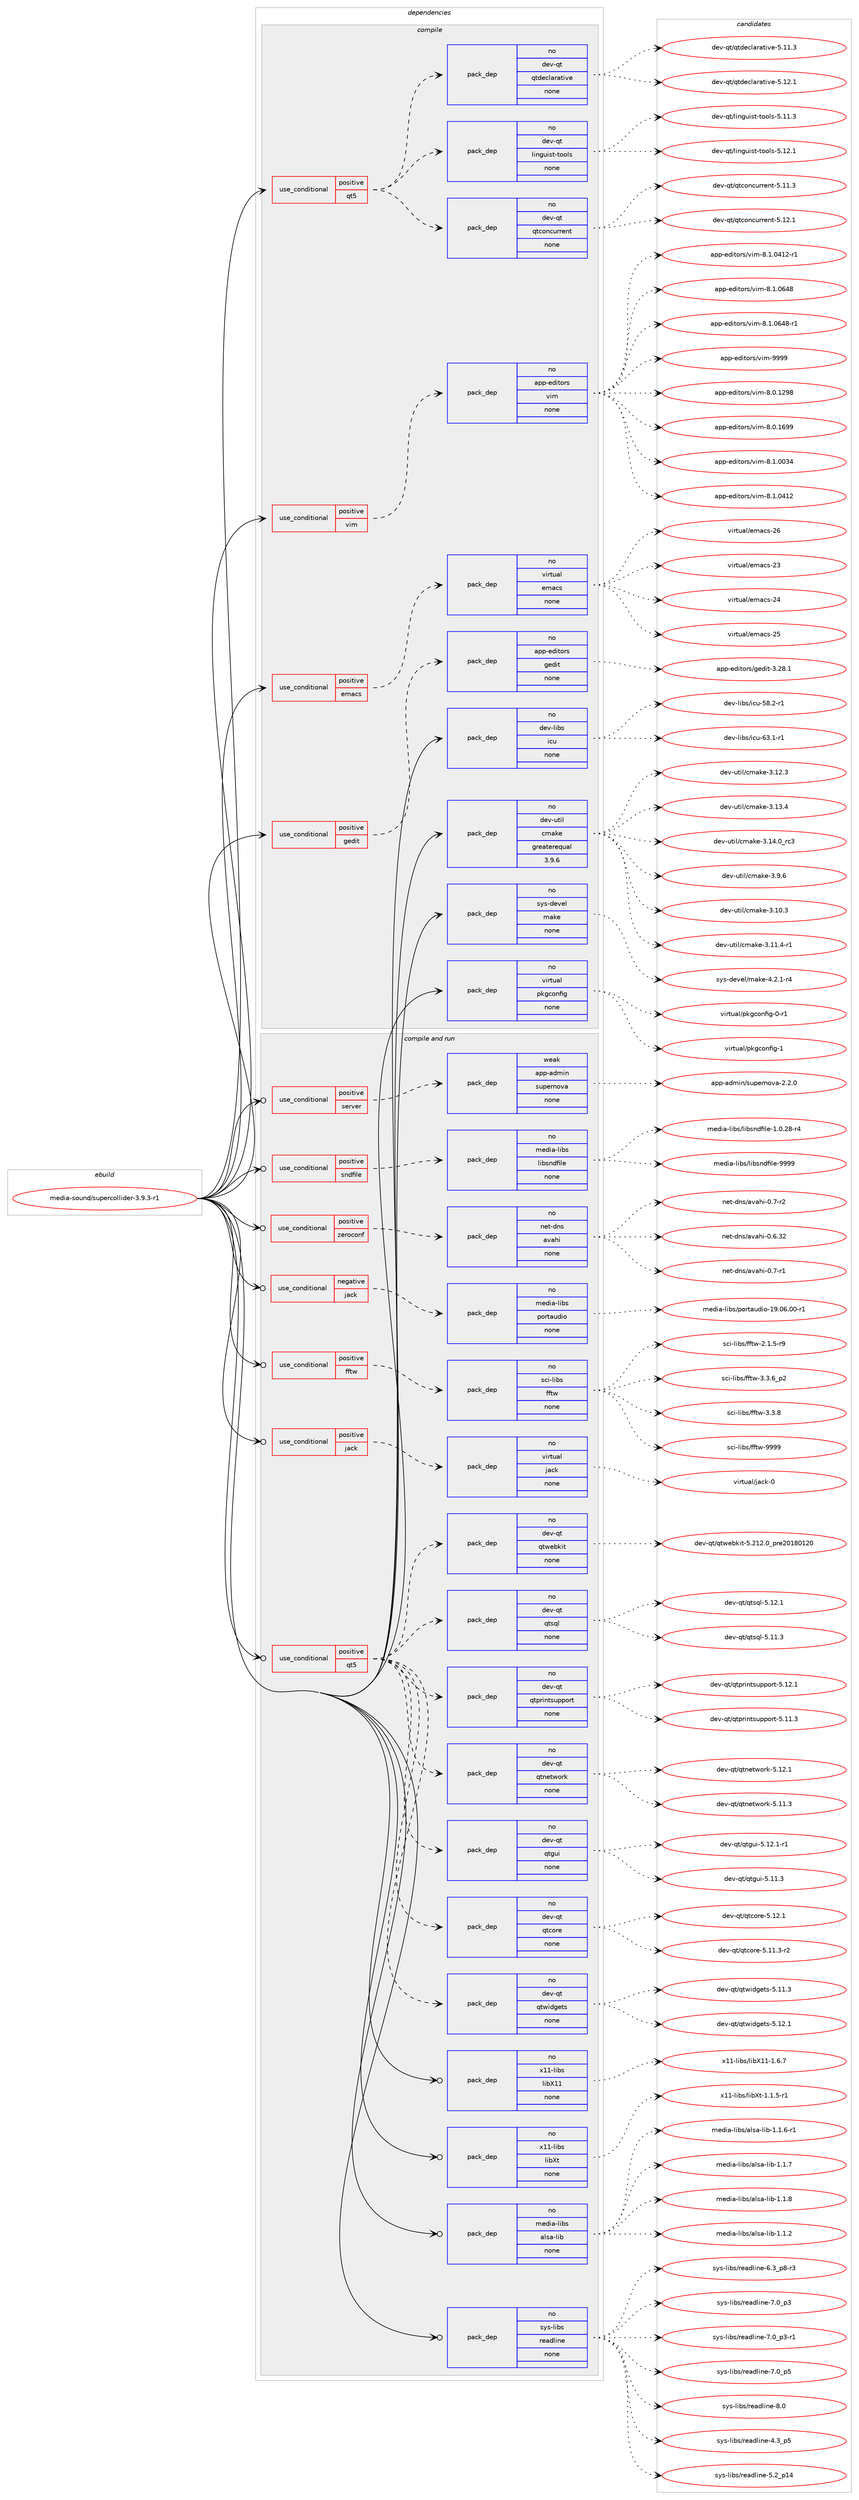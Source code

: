 digraph prolog {

# *************
# Graph options
# *************

newrank=true;
concentrate=true;
compound=true;
graph [rankdir=LR,fontname=Helvetica,fontsize=10,ranksep=1.5];#, ranksep=2.5, nodesep=0.2];
edge  [arrowhead=vee];
node  [fontname=Helvetica,fontsize=10];

# **********
# The ebuild
# **********

subgraph cluster_leftcol {
color=gray;
rank=same;
label=<<i>ebuild</i>>;
id [label="media-sound/supercollider-3.9.3-r1", color=red, width=4, href="../media-sound/supercollider-3.9.3-r1.svg"];
}

# ****************
# The dependencies
# ****************

subgraph cluster_midcol {
color=gray;
label=<<i>dependencies</i>>;
subgraph cluster_compile {
fillcolor="#eeeeee";
style=filled;
label=<<i>compile</i>>;
subgraph cond438306 {
dependency1631002 [label=<<TABLE BORDER="0" CELLBORDER="1" CELLSPACING="0" CELLPADDING="4"><TR><TD ROWSPAN="3" CELLPADDING="10">use_conditional</TD></TR><TR><TD>positive</TD></TR><TR><TD>emacs</TD></TR></TABLE>>, shape=none, color=red];
subgraph pack1166356 {
dependency1631003 [label=<<TABLE BORDER="0" CELLBORDER="1" CELLSPACING="0" CELLPADDING="4" WIDTH="220"><TR><TD ROWSPAN="6" CELLPADDING="30">pack_dep</TD></TR><TR><TD WIDTH="110">no</TD></TR><TR><TD>virtual</TD></TR><TR><TD>emacs</TD></TR><TR><TD>none</TD></TR><TR><TD></TD></TR></TABLE>>, shape=none, color=blue];
}
dependency1631002:e -> dependency1631003:w [weight=20,style="dashed",arrowhead="vee"];
}
id:e -> dependency1631002:w [weight=20,style="solid",arrowhead="vee"];
subgraph cond438307 {
dependency1631004 [label=<<TABLE BORDER="0" CELLBORDER="1" CELLSPACING="0" CELLPADDING="4"><TR><TD ROWSPAN="3" CELLPADDING="10">use_conditional</TD></TR><TR><TD>positive</TD></TR><TR><TD>gedit</TD></TR></TABLE>>, shape=none, color=red];
subgraph pack1166357 {
dependency1631005 [label=<<TABLE BORDER="0" CELLBORDER="1" CELLSPACING="0" CELLPADDING="4" WIDTH="220"><TR><TD ROWSPAN="6" CELLPADDING="30">pack_dep</TD></TR><TR><TD WIDTH="110">no</TD></TR><TR><TD>app-editors</TD></TR><TR><TD>gedit</TD></TR><TR><TD>none</TD></TR><TR><TD></TD></TR></TABLE>>, shape=none, color=blue];
}
dependency1631004:e -> dependency1631005:w [weight=20,style="dashed",arrowhead="vee"];
}
id:e -> dependency1631004:w [weight=20,style="solid",arrowhead="vee"];
subgraph cond438308 {
dependency1631006 [label=<<TABLE BORDER="0" CELLBORDER="1" CELLSPACING="0" CELLPADDING="4"><TR><TD ROWSPAN="3" CELLPADDING="10">use_conditional</TD></TR><TR><TD>positive</TD></TR><TR><TD>qt5</TD></TR></TABLE>>, shape=none, color=red];
subgraph pack1166358 {
dependency1631007 [label=<<TABLE BORDER="0" CELLBORDER="1" CELLSPACING="0" CELLPADDING="4" WIDTH="220"><TR><TD ROWSPAN="6" CELLPADDING="30">pack_dep</TD></TR><TR><TD WIDTH="110">no</TD></TR><TR><TD>dev-qt</TD></TR><TR><TD>linguist-tools</TD></TR><TR><TD>none</TD></TR><TR><TD></TD></TR></TABLE>>, shape=none, color=blue];
}
dependency1631006:e -> dependency1631007:w [weight=20,style="dashed",arrowhead="vee"];
subgraph pack1166359 {
dependency1631008 [label=<<TABLE BORDER="0" CELLBORDER="1" CELLSPACING="0" CELLPADDING="4" WIDTH="220"><TR><TD ROWSPAN="6" CELLPADDING="30">pack_dep</TD></TR><TR><TD WIDTH="110">no</TD></TR><TR><TD>dev-qt</TD></TR><TR><TD>qtdeclarative</TD></TR><TR><TD>none</TD></TR><TR><TD></TD></TR></TABLE>>, shape=none, color=blue];
}
dependency1631006:e -> dependency1631008:w [weight=20,style="dashed",arrowhead="vee"];
subgraph pack1166360 {
dependency1631009 [label=<<TABLE BORDER="0" CELLBORDER="1" CELLSPACING="0" CELLPADDING="4" WIDTH="220"><TR><TD ROWSPAN="6" CELLPADDING="30">pack_dep</TD></TR><TR><TD WIDTH="110">no</TD></TR><TR><TD>dev-qt</TD></TR><TR><TD>qtconcurrent</TD></TR><TR><TD>none</TD></TR><TR><TD></TD></TR></TABLE>>, shape=none, color=blue];
}
dependency1631006:e -> dependency1631009:w [weight=20,style="dashed",arrowhead="vee"];
}
id:e -> dependency1631006:w [weight=20,style="solid",arrowhead="vee"];
subgraph cond438309 {
dependency1631010 [label=<<TABLE BORDER="0" CELLBORDER="1" CELLSPACING="0" CELLPADDING="4"><TR><TD ROWSPAN="3" CELLPADDING="10">use_conditional</TD></TR><TR><TD>positive</TD></TR><TR><TD>vim</TD></TR></TABLE>>, shape=none, color=red];
subgraph pack1166361 {
dependency1631011 [label=<<TABLE BORDER="0" CELLBORDER="1" CELLSPACING="0" CELLPADDING="4" WIDTH="220"><TR><TD ROWSPAN="6" CELLPADDING="30">pack_dep</TD></TR><TR><TD WIDTH="110">no</TD></TR><TR><TD>app-editors</TD></TR><TR><TD>vim</TD></TR><TR><TD>none</TD></TR><TR><TD></TD></TR></TABLE>>, shape=none, color=blue];
}
dependency1631010:e -> dependency1631011:w [weight=20,style="dashed",arrowhead="vee"];
}
id:e -> dependency1631010:w [weight=20,style="solid",arrowhead="vee"];
subgraph pack1166362 {
dependency1631012 [label=<<TABLE BORDER="0" CELLBORDER="1" CELLSPACING="0" CELLPADDING="4" WIDTH="220"><TR><TD ROWSPAN="6" CELLPADDING="30">pack_dep</TD></TR><TR><TD WIDTH="110">no</TD></TR><TR><TD>dev-libs</TD></TR><TR><TD>icu</TD></TR><TR><TD>none</TD></TR><TR><TD></TD></TR></TABLE>>, shape=none, color=blue];
}
id:e -> dependency1631012:w [weight=20,style="solid",arrowhead="vee"];
subgraph pack1166363 {
dependency1631013 [label=<<TABLE BORDER="0" CELLBORDER="1" CELLSPACING="0" CELLPADDING="4" WIDTH="220"><TR><TD ROWSPAN="6" CELLPADDING="30">pack_dep</TD></TR><TR><TD WIDTH="110">no</TD></TR><TR><TD>dev-util</TD></TR><TR><TD>cmake</TD></TR><TR><TD>greaterequal</TD></TR><TR><TD>3.9.6</TD></TR></TABLE>>, shape=none, color=blue];
}
id:e -> dependency1631013:w [weight=20,style="solid",arrowhead="vee"];
subgraph pack1166364 {
dependency1631014 [label=<<TABLE BORDER="0" CELLBORDER="1" CELLSPACING="0" CELLPADDING="4" WIDTH="220"><TR><TD ROWSPAN="6" CELLPADDING="30">pack_dep</TD></TR><TR><TD WIDTH="110">no</TD></TR><TR><TD>sys-devel</TD></TR><TR><TD>make</TD></TR><TR><TD>none</TD></TR><TR><TD></TD></TR></TABLE>>, shape=none, color=blue];
}
id:e -> dependency1631014:w [weight=20,style="solid",arrowhead="vee"];
subgraph pack1166365 {
dependency1631015 [label=<<TABLE BORDER="0" CELLBORDER="1" CELLSPACING="0" CELLPADDING="4" WIDTH="220"><TR><TD ROWSPAN="6" CELLPADDING="30">pack_dep</TD></TR><TR><TD WIDTH="110">no</TD></TR><TR><TD>virtual</TD></TR><TR><TD>pkgconfig</TD></TR><TR><TD>none</TD></TR><TR><TD></TD></TR></TABLE>>, shape=none, color=blue];
}
id:e -> dependency1631015:w [weight=20,style="solid",arrowhead="vee"];
}
subgraph cluster_compileandrun {
fillcolor="#eeeeee";
style=filled;
label=<<i>compile and run</i>>;
subgraph cond438310 {
dependency1631016 [label=<<TABLE BORDER="0" CELLBORDER="1" CELLSPACING="0" CELLPADDING="4"><TR><TD ROWSPAN="3" CELLPADDING="10">use_conditional</TD></TR><TR><TD>negative</TD></TR><TR><TD>jack</TD></TR></TABLE>>, shape=none, color=red];
subgraph pack1166366 {
dependency1631017 [label=<<TABLE BORDER="0" CELLBORDER="1" CELLSPACING="0" CELLPADDING="4" WIDTH="220"><TR><TD ROWSPAN="6" CELLPADDING="30">pack_dep</TD></TR><TR><TD WIDTH="110">no</TD></TR><TR><TD>media-libs</TD></TR><TR><TD>portaudio</TD></TR><TR><TD>none</TD></TR><TR><TD></TD></TR></TABLE>>, shape=none, color=blue];
}
dependency1631016:e -> dependency1631017:w [weight=20,style="dashed",arrowhead="vee"];
}
id:e -> dependency1631016:w [weight=20,style="solid",arrowhead="odotvee"];
subgraph cond438311 {
dependency1631018 [label=<<TABLE BORDER="0" CELLBORDER="1" CELLSPACING="0" CELLPADDING="4"><TR><TD ROWSPAN="3" CELLPADDING="10">use_conditional</TD></TR><TR><TD>positive</TD></TR><TR><TD>fftw</TD></TR></TABLE>>, shape=none, color=red];
subgraph pack1166367 {
dependency1631019 [label=<<TABLE BORDER="0" CELLBORDER="1" CELLSPACING="0" CELLPADDING="4" WIDTH="220"><TR><TD ROWSPAN="6" CELLPADDING="30">pack_dep</TD></TR><TR><TD WIDTH="110">no</TD></TR><TR><TD>sci-libs</TD></TR><TR><TD>fftw</TD></TR><TR><TD>none</TD></TR><TR><TD></TD></TR></TABLE>>, shape=none, color=blue];
}
dependency1631018:e -> dependency1631019:w [weight=20,style="dashed",arrowhead="vee"];
}
id:e -> dependency1631018:w [weight=20,style="solid",arrowhead="odotvee"];
subgraph cond438312 {
dependency1631020 [label=<<TABLE BORDER="0" CELLBORDER="1" CELLSPACING="0" CELLPADDING="4"><TR><TD ROWSPAN="3" CELLPADDING="10">use_conditional</TD></TR><TR><TD>positive</TD></TR><TR><TD>jack</TD></TR></TABLE>>, shape=none, color=red];
subgraph pack1166368 {
dependency1631021 [label=<<TABLE BORDER="0" CELLBORDER="1" CELLSPACING="0" CELLPADDING="4" WIDTH="220"><TR><TD ROWSPAN="6" CELLPADDING="30">pack_dep</TD></TR><TR><TD WIDTH="110">no</TD></TR><TR><TD>virtual</TD></TR><TR><TD>jack</TD></TR><TR><TD>none</TD></TR><TR><TD></TD></TR></TABLE>>, shape=none, color=blue];
}
dependency1631020:e -> dependency1631021:w [weight=20,style="dashed",arrowhead="vee"];
}
id:e -> dependency1631020:w [weight=20,style="solid",arrowhead="odotvee"];
subgraph cond438313 {
dependency1631022 [label=<<TABLE BORDER="0" CELLBORDER="1" CELLSPACING="0" CELLPADDING="4"><TR><TD ROWSPAN="3" CELLPADDING="10">use_conditional</TD></TR><TR><TD>positive</TD></TR><TR><TD>qt5</TD></TR></TABLE>>, shape=none, color=red];
subgraph pack1166369 {
dependency1631023 [label=<<TABLE BORDER="0" CELLBORDER="1" CELLSPACING="0" CELLPADDING="4" WIDTH="220"><TR><TD ROWSPAN="6" CELLPADDING="30">pack_dep</TD></TR><TR><TD WIDTH="110">no</TD></TR><TR><TD>dev-qt</TD></TR><TR><TD>qtcore</TD></TR><TR><TD>none</TD></TR><TR><TD></TD></TR></TABLE>>, shape=none, color=blue];
}
dependency1631022:e -> dependency1631023:w [weight=20,style="dashed",arrowhead="vee"];
subgraph pack1166370 {
dependency1631024 [label=<<TABLE BORDER="0" CELLBORDER="1" CELLSPACING="0" CELLPADDING="4" WIDTH="220"><TR><TD ROWSPAN="6" CELLPADDING="30">pack_dep</TD></TR><TR><TD WIDTH="110">no</TD></TR><TR><TD>dev-qt</TD></TR><TR><TD>qtgui</TD></TR><TR><TD>none</TD></TR><TR><TD></TD></TR></TABLE>>, shape=none, color=blue];
}
dependency1631022:e -> dependency1631024:w [weight=20,style="dashed",arrowhead="vee"];
subgraph pack1166371 {
dependency1631025 [label=<<TABLE BORDER="0" CELLBORDER="1" CELLSPACING="0" CELLPADDING="4" WIDTH="220"><TR><TD ROWSPAN="6" CELLPADDING="30">pack_dep</TD></TR><TR><TD WIDTH="110">no</TD></TR><TR><TD>dev-qt</TD></TR><TR><TD>qtnetwork</TD></TR><TR><TD>none</TD></TR><TR><TD></TD></TR></TABLE>>, shape=none, color=blue];
}
dependency1631022:e -> dependency1631025:w [weight=20,style="dashed",arrowhead="vee"];
subgraph pack1166372 {
dependency1631026 [label=<<TABLE BORDER="0" CELLBORDER="1" CELLSPACING="0" CELLPADDING="4" WIDTH="220"><TR><TD ROWSPAN="6" CELLPADDING="30">pack_dep</TD></TR><TR><TD WIDTH="110">no</TD></TR><TR><TD>dev-qt</TD></TR><TR><TD>qtprintsupport</TD></TR><TR><TD>none</TD></TR><TR><TD></TD></TR></TABLE>>, shape=none, color=blue];
}
dependency1631022:e -> dependency1631026:w [weight=20,style="dashed",arrowhead="vee"];
subgraph pack1166373 {
dependency1631027 [label=<<TABLE BORDER="0" CELLBORDER="1" CELLSPACING="0" CELLPADDING="4" WIDTH="220"><TR><TD ROWSPAN="6" CELLPADDING="30">pack_dep</TD></TR><TR><TD WIDTH="110">no</TD></TR><TR><TD>dev-qt</TD></TR><TR><TD>qtsql</TD></TR><TR><TD>none</TD></TR><TR><TD></TD></TR></TABLE>>, shape=none, color=blue];
}
dependency1631022:e -> dependency1631027:w [weight=20,style="dashed",arrowhead="vee"];
subgraph pack1166374 {
dependency1631028 [label=<<TABLE BORDER="0" CELLBORDER="1" CELLSPACING="0" CELLPADDING="4" WIDTH="220"><TR><TD ROWSPAN="6" CELLPADDING="30">pack_dep</TD></TR><TR><TD WIDTH="110">no</TD></TR><TR><TD>dev-qt</TD></TR><TR><TD>qtwebkit</TD></TR><TR><TD>none</TD></TR><TR><TD></TD></TR></TABLE>>, shape=none, color=blue];
}
dependency1631022:e -> dependency1631028:w [weight=20,style="dashed",arrowhead="vee"];
subgraph pack1166375 {
dependency1631029 [label=<<TABLE BORDER="0" CELLBORDER="1" CELLSPACING="0" CELLPADDING="4" WIDTH="220"><TR><TD ROWSPAN="6" CELLPADDING="30">pack_dep</TD></TR><TR><TD WIDTH="110">no</TD></TR><TR><TD>dev-qt</TD></TR><TR><TD>qtwidgets</TD></TR><TR><TD>none</TD></TR><TR><TD></TD></TR></TABLE>>, shape=none, color=blue];
}
dependency1631022:e -> dependency1631029:w [weight=20,style="dashed",arrowhead="vee"];
}
id:e -> dependency1631022:w [weight=20,style="solid",arrowhead="odotvee"];
subgraph cond438314 {
dependency1631030 [label=<<TABLE BORDER="0" CELLBORDER="1" CELLSPACING="0" CELLPADDING="4"><TR><TD ROWSPAN="3" CELLPADDING="10">use_conditional</TD></TR><TR><TD>positive</TD></TR><TR><TD>server</TD></TR></TABLE>>, shape=none, color=red];
subgraph pack1166376 {
dependency1631031 [label=<<TABLE BORDER="0" CELLBORDER="1" CELLSPACING="0" CELLPADDING="4" WIDTH="220"><TR><TD ROWSPAN="6" CELLPADDING="30">pack_dep</TD></TR><TR><TD WIDTH="110">weak</TD></TR><TR><TD>app-admin</TD></TR><TR><TD>supernova</TD></TR><TR><TD>none</TD></TR><TR><TD></TD></TR></TABLE>>, shape=none, color=blue];
}
dependency1631030:e -> dependency1631031:w [weight=20,style="dashed",arrowhead="vee"];
}
id:e -> dependency1631030:w [weight=20,style="solid",arrowhead="odotvee"];
subgraph cond438315 {
dependency1631032 [label=<<TABLE BORDER="0" CELLBORDER="1" CELLSPACING="0" CELLPADDING="4"><TR><TD ROWSPAN="3" CELLPADDING="10">use_conditional</TD></TR><TR><TD>positive</TD></TR><TR><TD>sndfile</TD></TR></TABLE>>, shape=none, color=red];
subgraph pack1166377 {
dependency1631033 [label=<<TABLE BORDER="0" CELLBORDER="1" CELLSPACING="0" CELLPADDING="4" WIDTH="220"><TR><TD ROWSPAN="6" CELLPADDING="30">pack_dep</TD></TR><TR><TD WIDTH="110">no</TD></TR><TR><TD>media-libs</TD></TR><TR><TD>libsndfile</TD></TR><TR><TD>none</TD></TR><TR><TD></TD></TR></TABLE>>, shape=none, color=blue];
}
dependency1631032:e -> dependency1631033:w [weight=20,style="dashed",arrowhead="vee"];
}
id:e -> dependency1631032:w [weight=20,style="solid",arrowhead="odotvee"];
subgraph cond438316 {
dependency1631034 [label=<<TABLE BORDER="0" CELLBORDER="1" CELLSPACING="0" CELLPADDING="4"><TR><TD ROWSPAN="3" CELLPADDING="10">use_conditional</TD></TR><TR><TD>positive</TD></TR><TR><TD>zeroconf</TD></TR></TABLE>>, shape=none, color=red];
subgraph pack1166378 {
dependency1631035 [label=<<TABLE BORDER="0" CELLBORDER="1" CELLSPACING="0" CELLPADDING="4" WIDTH="220"><TR><TD ROWSPAN="6" CELLPADDING="30">pack_dep</TD></TR><TR><TD WIDTH="110">no</TD></TR><TR><TD>net-dns</TD></TR><TR><TD>avahi</TD></TR><TR><TD>none</TD></TR><TR><TD></TD></TR></TABLE>>, shape=none, color=blue];
}
dependency1631034:e -> dependency1631035:w [weight=20,style="dashed",arrowhead="vee"];
}
id:e -> dependency1631034:w [weight=20,style="solid",arrowhead="odotvee"];
subgraph pack1166379 {
dependency1631036 [label=<<TABLE BORDER="0" CELLBORDER="1" CELLSPACING="0" CELLPADDING="4" WIDTH="220"><TR><TD ROWSPAN="6" CELLPADDING="30">pack_dep</TD></TR><TR><TD WIDTH="110">no</TD></TR><TR><TD>media-libs</TD></TR><TR><TD>alsa-lib</TD></TR><TR><TD>none</TD></TR><TR><TD></TD></TR></TABLE>>, shape=none, color=blue];
}
id:e -> dependency1631036:w [weight=20,style="solid",arrowhead="odotvee"];
subgraph pack1166380 {
dependency1631037 [label=<<TABLE BORDER="0" CELLBORDER="1" CELLSPACING="0" CELLPADDING="4" WIDTH="220"><TR><TD ROWSPAN="6" CELLPADDING="30">pack_dep</TD></TR><TR><TD WIDTH="110">no</TD></TR><TR><TD>sys-libs</TD></TR><TR><TD>readline</TD></TR><TR><TD>none</TD></TR><TR><TD></TD></TR></TABLE>>, shape=none, color=blue];
}
id:e -> dependency1631037:w [weight=20,style="solid",arrowhead="odotvee"];
subgraph pack1166381 {
dependency1631038 [label=<<TABLE BORDER="0" CELLBORDER="1" CELLSPACING="0" CELLPADDING="4" WIDTH="220"><TR><TD ROWSPAN="6" CELLPADDING="30">pack_dep</TD></TR><TR><TD WIDTH="110">no</TD></TR><TR><TD>x11-libs</TD></TR><TR><TD>libX11</TD></TR><TR><TD>none</TD></TR><TR><TD></TD></TR></TABLE>>, shape=none, color=blue];
}
id:e -> dependency1631038:w [weight=20,style="solid",arrowhead="odotvee"];
subgraph pack1166382 {
dependency1631039 [label=<<TABLE BORDER="0" CELLBORDER="1" CELLSPACING="0" CELLPADDING="4" WIDTH="220"><TR><TD ROWSPAN="6" CELLPADDING="30">pack_dep</TD></TR><TR><TD WIDTH="110">no</TD></TR><TR><TD>x11-libs</TD></TR><TR><TD>libXt</TD></TR><TR><TD>none</TD></TR><TR><TD></TD></TR></TABLE>>, shape=none, color=blue];
}
id:e -> dependency1631039:w [weight=20,style="solid",arrowhead="odotvee"];
}
subgraph cluster_run {
fillcolor="#eeeeee";
style=filled;
label=<<i>run</i>>;
}
}

# **************
# The candidates
# **************

subgraph cluster_choices {
rank=same;
color=gray;
label=<<i>candidates</i>>;

subgraph choice1166356 {
color=black;
nodesep=1;
choice11810511411611797108471011099799115455051 [label="virtual/emacs-23", color=red, width=4,href="../virtual/emacs-23.svg"];
choice11810511411611797108471011099799115455052 [label="virtual/emacs-24", color=red, width=4,href="../virtual/emacs-24.svg"];
choice11810511411611797108471011099799115455053 [label="virtual/emacs-25", color=red, width=4,href="../virtual/emacs-25.svg"];
choice11810511411611797108471011099799115455054 [label="virtual/emacs-26", color=red, width=4,href="../virtual/emacs-26.svg"];
dependency1631003:e -> choice11810511411611797108471011099799115455051:w [style=dotted,weight="100"];
dependency1631003:e -> choice11810511411611797108471011099799115455052:w [style=dotted,weight="100"];
dependency1631003:e -> choice11810511411611797108471011099799115455053:w [style=dotted,weight="100"];
dependency1631003:e -> choice11810511411611797108471011099799115455054:w [style=dotted,weight="100"];
}
subgraph choice1166357 {
color=black;
nodesep=1;
choice97112112451011001051161111141154710310110010511645514650564649 [label="app-editors/gedit-3.28.1", color=red, width=4,href="../app-editors/gedit-3.28.1.svg"];
dependency1631005:e -> choice97112112451011001051161111141154710310110010511645514650564649:w [style=dotted,weight="100"];
}
subgraph choice1166358 {
color=black;
nodesep=1;
choice10010111845113116471081051101031171051151164511611111110811545534649494651 [label="dev-qt/linguist-tools-5.11.3", color=red, width=4,href="../dev-qt/linguist-tools-5.11.3.svg"];
choice10010111845113116471081051101031171051151164511611111110811545534649504649 [label="dev-qt/linguist-tools-5.12.1", color=red, width=4,href="../dev-qt/linguist-tools-5.12.1.svg"];
dependency1631007:e -> choice10010111845113116471081051101031171051151164511611111110811545534649494651:w [style=dotted,weight="100"];
dependency1631007:e -> choice10010111845113116471081051101031171051151164511611111110811545534649504649:w [style=dotted,weight="100"];
}
subgraph choice1166359 {
color=black;
nodesep=1;
choice100101118451131164711311610010199108971149711610511810145534649494651 [label="dev-qt/qtdeclarative-5.11.3", color=red, width=4,href="../dev-qt/qtdeclarative-5.11.3.svg"];
choice100101118451131164711311610010199108971149711610511810145534649504649 [label="dev-qt/qtdeclarative-5.12.1", color=red, width=4,href="../dev-qt/qtdeclarative-5.12.1.svg"];
dependency1631008:e -> choice100101118451131164711311610010199108971149711610511810145534649494651:w [style=dotted,weight="100"];
dependency1631008:e -> choice100101118451131164711311610010199108971149711610511810145534649504649:w [style=dotted,weight="100"];
}
subgraph choice1166360 {
color=black;
nodesep=1;
choice1001011184511311647113116991111109911711411410111011645534649494651 [label="dev-qt/qtconcurrent-5.11.3", color=red, width=4,href="../dev-qt/qtconcurrent-5.11.3.svg"];
choice1001011184511311647113116991111109911711411410111011645534649504649 [label="dev-qt/qtconcurrent-5.12.1", color=red, width=4,href="../dev-qt/qtconcurrent-5.12.1.svg"];
dependency1631009:e -> choice1001011184511311647113116991111109911711411410111011645534649494651:w [style=dotted,weight="100"];
dependency1631009:e -> choice1001011184511311647113116991111109911711411410111011645534649504649:w [style=dotted,weight="100"];
}
subgraph choice1166361 {
color=black;
nodesep=1;
choice971121124510110010511611111411547118105109455646484649505756 [label="app-editors/vim-8.0.1298", color=red, width=4,href="../app-editors/vim-8.0.1298.svg"];
choice971121124510110010511611111411547118105109455646484649545757 [label="app-editors/vim-8.0.1699", color=red, width=4,href="../app-editors/vim-8.0.1699.svg"];
choice971121124510110010511611111411547118105109455646494648485152 [label="app-editors/vim-8.1.0034", color=red, width=4,href="../app-editors/vim-8.1.0034.svg"];
choice971121124510110010511611111411547118105109455646494648524950 [label="app-editors/vim-8.1.0412", color=red, width=4,href="../app-editors/vim-8.1.0412.svg"];
choice9711211245101100105116111114115471181051094556464946485249504511449 [label="app-editors/vim-8.1.0412-r1", color=red, width=4,href="../app-editors/vim-8.1.0412-r1.svg"];
choice971121124510110010511611111411547118105109455646494648545256 [label="app-editors/vim-8.1.0648", color=red, width=4,href="../app-editors/vim-8.1.0648.svg"];
choice9711211245101100105116111114115471181051094556464946485452564511449 [label="app-editors/vim-8.1.0648-r1", color=red, width=4,href="../app-editors/vim-8.1.0648-r1.svg"];
choice9711211245101100105116111114115471181051094557575757 [label="app-editors/vim-9999", color=red, width=4,href="../app-editors/vim-9999.svg"];
dependency1631011:e -> choice971121124510110010511611111411547118105109455646484649505756:w [style=dotted,weight="100"];
dependency1631011:e -> choice971121124510110010511611111411547118105109455646484649545757:w [style=dotted,weight="100"];
dependency1631011:e -> choice971121124510110010511611111411547118105109455646494648485152:w [style=dotted,weight="100"];
dependency1631011:e -> choice971121124510110010511611111411547118105109455646494648524950:w [style=dotted,weight="100"];
dependency1631011:e -> choice9711211245101100105116111114115471181051094556464946485249504511449:w [style=dotted,weight="100"];
dependency1631011:e -> choice971121124510110010511611111411547118105109455646494648545256:w [style=dotted,weight="100"];
dependency1631011:e -> choice9711211245101100105116111114115471181051094556464946485452564511449:w [style=dotted,weight="100"];
dependency1631011:e -> choice9711211245101100105116111114115471181051094557575757:w [style=dotted,weight="100"];
}
subgraph choice1166362 {
color=black;
nodesep=1;
choice1001011184510810598115471059911745535646504511449 [label="dev-libs/icu-58.2-r1", color=red, width=4,href="../dev-libs/icu-58.2-r1.svg"];
choice1001011184510810598115471059911745545146494511449 [label="dev-libs/icu-63.1-r1", color=red, width=4,href="../dev-libs/icu-63.1-r1.svg"];
dependency1631012:e -> choice1001011184510810598115471059911745535646504511449:w [style=dotted,weight="100"];
dependency1631012:e -> choice1001011184510810598115471059911745545146494511449:w [style=dotted,weight="100"];
}
subgraph choice1166363 {
color=black;
nodesep=1;
choice1001011184511711610510847991099710710145514649484651 [label="dev-util/cmake-3.10.3", color=red, width=4,href="../dev-util/cmake-3.10.3.svg"];
choice10010111845117116105108479910997107101455146494946524511449 [label="dev-util/cmake-3.11.4-r1", color=red, width=4,href="../dev-util/cmake-3.11.4-r1.svg"];
choice1001011184511711610510847991099710710145514649504651 [label="dev-util/cmake-3.12.3", color=red, width=4,href="../dev-util/cmake-3.12.3.svg"];
choice1001011184511711610510847991099710710145514649514652 [label="dev-util/cmake-3.13.4", color=red, width=4,href="../dev-util/cmake-3.13.4.svg"];
choice1001011184511711610510847991099710710145514649524648951149951 [label="dev-util/cmake-3.14.0_rc3", color=red, width=4,href="../dev-util/cmake-3.14.0_rc3.svg"];
choice10010111845117116105108479910997107101455146574654 [label="dev-util/cmake-3.9.6", color=red, width=4,href="../dev-util/cmake-3.9.6.svg"];
dependency1631013:e -> choice1001011184511711610510847991099710710145514649484651:w [style=dotted,weight="100"];
dependency1631013:e -> choice10010111845117116105108479910997107101455146494946524511449:w [style=dotted,weight="100"];
dependency1631013:e -> choice1001011184511711610510847991099710710145514649504651:w [style=dotted,weight="100"];
dependency1631013:e -> choice1001011184511711610510847991099710710145514649514652:w [style=dotted,weight="100"];
dependency1631013:e -> choice1001011184511711610510847991099710710145514649524648951149951:w [style=dotted,weight="100"];
dependency1631013:e -> choice10010111845117116105108479910997107101455146574654:w [style=dotted,weight="100"];
}
subgraph choice1166364 {
color=black;
nodesep=1;
choice1151211154510010111810110847109971071014552465046494511452 [label="sys-devel/make-4.2.1-r4", color=red, width=4,href="../sys-devel/make-4.2.1-r4.svg"];
dependency1631014:e -> choice1151211154510010111810110847109971071014552465046494511452:w [style=dotted,weight="100"];
}
subgraph choice1166365 {
color=black;
nodesep=1;
choice11810511411611797108471121071039911111010210510345484511449 [label="virtual/pkgconfig-0-r1", color=red, width=4,href="../virtual/pkgconfig-0-r1.svg"];
choice1181051141161179710847112107103991111101021051034549 [label="virtual/pkgconfig-1", color=red, width=4,href="../virtual/pkgconfig-1.svg"];
dependency1631015:e -> choice11810511411611797108471121071039911111010210510345484511449:w [style=dotted,weight="100"];
dependency1631015:e -> choice1181051141161179710847112107103991111101021051034549:w [style=dotted,weight="100"];
}
subgraph choice1166366 {
color=black;
nodesep=1;
choice10910110010597451081059811547112111114116971171001051114549574648544648484511449 [label="media-libs/portaudio-19.06.00-r1", color=red, width=4,href="../media-libs/portaudio-19.06.00-r1.svg"];
dependency1631017:e -> choice10910110010597451081059811547112111114116971171001051114549574648544648484511449:w [style=dotted,weight="100"];
}
subgraph choice1166367 {
color=black;
nodesep=1;
choice115991054510810598115471021021161194550464946534511457 [label="sci-libs/fftw-2.1.5-r9", color=red, width=4,href="../sci-libs/fftw-2.1.5-r9.svg"];
choice115991054510810598115471021021161194551465146549511250 [label="sci-libs/fftw-3.3.6_p2", color=red, width=4,href="../sci-libs/fftw-3.3.6_p2.svg"];
choice11599105451081059811547102102116119455146514656 [label="sci-libs/fftw-3.3.8", color=red, width=4,href="../sci-libs/fftw-3.3.8.svg"];
choice115991054510810598115471021021161194557575757 [label="sci-libs/fftw-9999", color=red, width=4,href="../sci-libs/fftw-9999.svg"];
dependency1631019:e -> choice115991054510810598115471021021161194550464946534511457:w [style=dotted,weight="100"];
dependency1631019:e -> choice115991054510810598115471021021161194551465146549511250:w [style=dotted,weight="100"];
dependency1631019:e -> choice11599105451081059811547102102116119455146514656:w [style=dotted,weight="100"];
dependency1631019:e -> choice115991054510810598115471021021161194557575757:w [style=dotted,weight="100"];
}
subgraph choice1166368 {
color=black;
nodesep=1;
choice118105114116117971084710697991074548 [label="virtual/jack-0", color=red, width=4,href="../virtual/jack-0.svg"];
dependency1631021:e -> choice118105114116117971084710697991074548:w [style=dotted,weight="100"];
}
subgraph choice1166369 {
color=black;
nodesep=1;
choice100101118451131164711311699111114101455346494946514511450 [label="dev-qt/qtcore-5.11.3-r2", color=red, width=4,href="../dev-qt/qtcore-5.11.3-r2.svg"];
choice10010111845113116471131169911111410145534649504649 [label="dev-qt/qtcore-5.12.1", color=red, width=4,href="../dev-qt/qtcore-5.12.1.svg"];
dependency1631023:e -> choice100101118451131164711311699111114101455346494946514511450:w [style=dotted,weight="100"];
dependency1631023:e -> choice10010111845113116471131169911111410145534649504649:w [style=dotted,weight="100"];
}
subgraph choice1166370 {
color=black;
nodesep=1;
choice100101118451131164711311610311710545534649494651 [label="dev-qt/qtgui-5.11.3", color=red, width=4,href="../dev-qt/qtgui-5.11.3.svg"];
choice1001011184511311647113116103117105455346495046494511449 [label="dev-qt/qtgui-5.12.1-r1", color=red, width=4,href="../dev-qt/qtgui-5.12.1-r1.svg"];
dependency1631024:e -> choice100101118451131164711311610311710545534649494651:w [style=dotted,weight="100"];
dependency1631024:e -> choice1001011184511311647113116103117105455346495046494511449:w [style=dotted,weight="100"];
}
subgraph choice1166371 {
color=black;
nodesep=1;
choice100101118451131164711311611010111611911111410745534649494651 [label="dev-qt/qtnetwork-5.11.3", color=red, width=4,href="../dev-qt/qtnetwork-5.11.3.svg"];
choice100101118451131164711311611010111611911111410745534649504649 [label="dev-qt/qtnetwork-5.12.1", color=red, width=4,href="../dev-qt/qtnetwork-5.12.1.svg"];
dependency1631025:e -> choice100101118451131164711311611010111611911111410745534649494651:w [style=dotted,weight="100"];
dependency1631025:e -> choice100101118451131164711311611010111611911111410745534649504649:w [style=dotted,weight="100"];
}
subgraph choice1166372 {
color=black;
nodesep=1;
choice100101118451131164711311611211410511011611511711211211111411645534649494651 [label="dev-qt/qtprintsupport-5.11.3", color=red, width=4,href="../dev-qt/qtprintsupport-5.11.3.svg"];
choice100101118451131164711311611211410511011611511711211211111411645534649504649 [label="dev-qt/qtprintsupport-5.12.1", color=red, width=4,href="../dev-qt/qtprintsupport-5.12.1.svg"];
dependency1631026:e -> choice100101118451131164711311611211410511011611511711211211111411645534649494651:w [style=dotted,weight="100"];
dependency1631026:e -> choice100101118451131164711311611211410511011611511711211211111411645534649504649:w [style=dotted,weight="100"];
}
subgraph choice1166373 {
color=black;
nodesep=1;
choice100101118451131164711311611511310845534649494651 [label="dev-qt/qtsql-5.11.3", color=red, width=4,href="../dev-qt/qtsql-5.11.3.svg"];
choice100101118451131164711311611511310845534649504649 [label="dev-qt/qtsql-5.12.1", color=red, width=4,href="../dev-qt/qtsql-5.12.1.svg"];
dependency1631027:e -> choice100101118451131164711311611511310845534649494651:w [style=dotted,weight="100"];
dependency1631027:e -> choice100101118451131164711311611511310845534649504649:w [style=dotted,weight="100"];
}
subgraph choice1166374 {
color=black;
nodesep=1;
choice1001011184511311647113116119101981071051164553465049504648951121141015048495648495048 [label="dev-qt/qtwebkit-5.212.0_pre20180120", color=red, width=4,href="../dev-qt/qtwebkit-5.212.0_pre20180120.svg"];
dependency1631028:e -> choice1001011184511311647113116119101981071051164553465049504648951121141015048495648495048:w [style=dotted,weight="100"];
}
subgraph choice1166375 {
color=black;
nodesep=1;
choice100101118451131164711311611910510010310111611545534649494651 [label="dev-qt/qtwidgets-5.11.3", color=red, width=4,href="../dev-qt/qtwidgets-5.11.3.svg"];
choice100101118451131164711311611910510010310111611545534649504649 [label="dev-qt/qtwidgets-5.12.1", color=red, width=4,href="../dev-qt/qtwidgets-5.12.1.svg"];
dependency1631029:e -> choice100101118451131164711311611910510010310111611545534649494651:w [style=dotted,weight="100"];
dependency1631029:e -> choice100101118451131164711311611910510010310111611545534649504649:w [style=dotted,weight="100"];
}
subgraph choice1166376 {
color=black;
nodesep=1;
choice9711211245971001091051104711511711210111411011111897455046504648 [label="app-admin/supernova-2.2.0", color=red, width=4,href="../app-admin/supernova-2.2.0.svg"];
dependency1631031:e -> choice9711211245971001091051104711511711210111411011111897455046504648:w [style=dotted,weight="100"];
}
subgraph choice1166377 {
color=black;
nodesep=1;
choice1091011001059745108105981154710810598115110100102105108101454946484650564511452 [label="media-libs/libsndfile-1.0.28-r4", color=red, width=4,href="../media-libs/libsndfile-1.0.28-r4.svg"];
choice10910110010597451081059811547108105981151101001021051081014557575757 [label="media-libs/libsndfile-9999", color=red, width=4,href="../media-libs/libsndfile-9999.svg"];
dependency1631033:e -> choice1091011001059745108105981154710810598115110100102105108101454946484650564511452:w [style=dotted,weight="100"];
dependency1631033:e -> choice10910110010597451081059811547108105981151101001021051081014557575757:w [style=dotted,weight="100"];
}
subgraph choice1166378 {
color=black;
nodesep=1;
choice1101011164510011011547971189710410545484654465150 [label="net-dns/avahi-0.6.32", color=red, width=4,href="../net-dns/avahi-0.6.32.svg"];
choice11010111645100110115479711897104105454846554511449 [label="net-dns/avahi-0.7-r1", color=red, width=4,href="../net-dns/avahi-0.7-r1.svg"];
choice11010111645100110115479711897104105454846554511450 [label="net-dns/avahi-0.7-r2", color=red, width=4,href="../net-dns/avahi-0.7-r2.svg"];
dependency1631035:e -> choice1101011164510011011547971189710410545484654465150:w [style=dotted,weight="100"];
dependency1631035:e -> choice11010111645100110115479711897104105454846554511449:w [style=dotted,weight="100"];
dependency1631035:e -> choice11010111645100110115479711897104105454846554511450:w [style=dotted,weight="100"];
}
subgraph choice1166379 {
color=black;
nodesep=1;
choice1091011001059745108105981154797108115974510810598454946494650 [label="media-libs/alsa-lib-1.1.2", color=red, width=4,href="../media-libs/alsa-lib-1.1.2.svg"];
choice10910110010597451081059811547971081159745108105984549464946544511449 [label="media-libs/alsa-lib-1.1.6-r1", color=red, width=4,href="../media-libs/alsa-lib-1.1.6-r1.svg"];
choice1091011001059745108105981154797108115974510810598454946494655 [label="media-libs/alsa-lib-1.1.7", color=red, width=4,href="../media-libs/alsa-lib-1.1.7.svg"];
choice1091011001059745108105981154797108115974510810598454946494656 [label="media-libs/alsa-lib-1.1.8", color=red, width=4,href="../media-libs/alsa-lib-1.1.8.svg"];
dependency1631036:e -> choice1091011001059745108105981154797108115974510810598454946494650:w [style=dotted,weight="100"];
dependency1631036:e -> choice10910110010597451081059811547971081159745108105984549464946544511449:w [style=dotted,weight="100"];
dependency1631036:e -> choice1091011001059745108105981154797108115974510810598454946494655:w [style=dotted,weight="100"];
dependency1631036:e -> choice1091011001059745108105981154797108115974510810598454946494656:w [style=dotted,weight="100"];
}
subgraph choice1166380 {
color=black;
nodesep=1;
choice11512111545108105981154711410197100108105110101455246519511253 [label="sys-libs/readline-4.3_p5", color=red, width=4,href="../sys-libs/readline-4.3_p5.svg"];
choice1151211154510810598115471141019710010810511010145534650951124952 [label="sys-libs/readline-5.2_p14", color=red, width=4,href="../sys-libs/readline-5.2_p14.svg"];
choice115121115451081059811547114101971001081051101014554465195112564511451 [label="sys-libs/readline-6.3_p8-r3", color=red, width=4,href="../sys-libs/readline-6.3_p8-r3.svg"];
choice11512111545108105981154711410197100108105110101455546489511251 [label="sys-libs/readline-7.0_p3", color=red, width=4,href="../sys-libs/readline-7.0_p3.svg"];
choice115121115451081059811547114101971001081051101014555464895112514511449 [label="sys-libs/readline-7.0_p3-r1", color=red, width=4,href="../sys-libs/readline-7.0_p3-r1.svg"];
choice11512111545108105981154711410197100108105110101455546489511253 [label="sys-libs/readline-7.0_p5", color=red, width=4,href="../sys-libs/readline-7.0_p5.svg"];
choice1151211154510810598115471141019710010810511010145564648 [label="sys-libs/readline-8.0", color=red, width=4,href="../sys-libs/readline-8.0.svg"];
dependency1631037:e -> choice11512111545108105981154711410197100108105110101455246519511253:w [style=dotted,weight="100"];
dependency1631037:e -> choice1151211154510810598115471141019710010810511010145534650951124952:w [style=dotted,weight="100"];
dependency1631037:e -> choice115121115451081059811547114101971001081051101014554465195112564511451:w [style=dotted,weight="100"];
dependency1631037:e -> choice11512111545108105981154711410197100108105110101455546489511251:w [style=dotted,weight="100"];
dependency1631037:e -> choice115121115451081059811547114101971001081051101014555464895112514511449:w [style=dotted,weight="100"];
dependency1631037:e -> choice11512111545108105981154711410197100108105110101455546489511253:w [style=dotted,weight="100"];
dependency1631037:e -> choice1151211154510810598115471141019710010810511010145564648:w [style=dotted,weight="100"];
}
subgraph choice1166381 {
color=black;
nodesep=1;
choice120494945108105981154710810598884949454946544655 [label="x11-libs/libX11-1.6.7", color=red, width=4,href="../x11-libs/libX11-1.6.7.svg"];
dependency1631038:e -> choice120494945108105981154710810598884949454946544655:w [style=dotted,weight="100"];
}
subgraph choice1166382 {
color=black;
nodesep=1;
choice120494945108105981154710810598881164549464946534511449 [label="x11-libs/libXt-1.1.5-r1", color=red, width=4,href="../x11-libs/libXt-1.1.5-r1.svg"];
dependency1631039:e -> choice120494945108105981154710810598881164549464946534511449:w [style=dotted,weight="100"];
}
}

}
